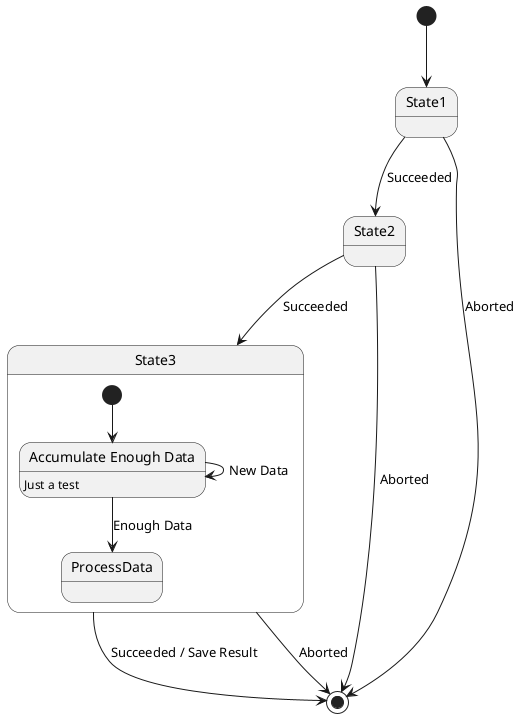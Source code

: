 @startuml

state 25 <<start>>
state "State1" as 26
state "State2" as 27
state "State3" as 31 {
    state 28 <<start>>
    state "Accumulate Enough Data" as 29
    29 : Just a test
    state "ProcessData" as 30
}
state 32 <<end>>

25 --> 26
26 --> 27 : Succeeded
27 --> 31 : Succeeded
26 --> 32 : Aborted
27 --> 32 : Aborted
31 --> 32 : Succeeded / Save Result
31 --> 32 : Aborted
28 --> 29
29 --> 29 : New Data
29 --> 30 : Enough Data

@enduml
